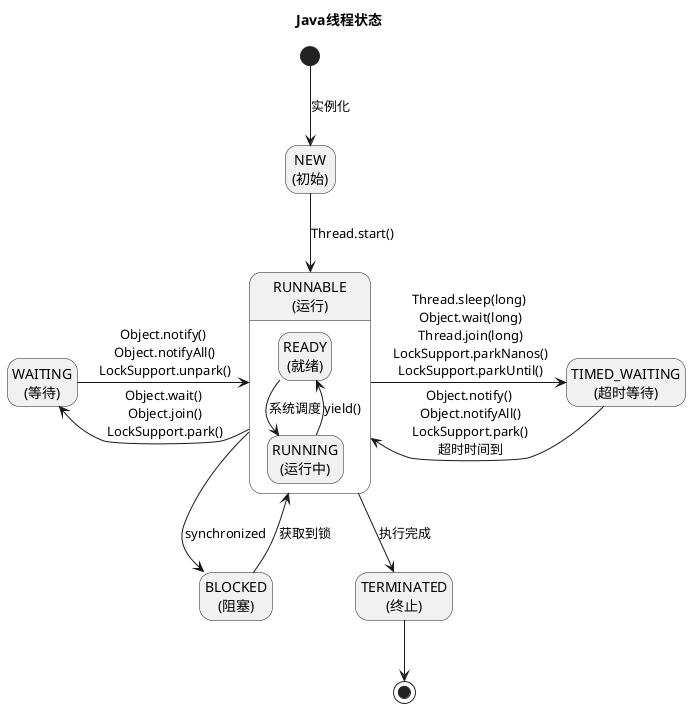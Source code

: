 @startuml
hide empty description

title Java线程状态

'初始状态
state "NEW\n(初始)" as NEW

'Java运行状态包括操作系统的就绪和运行两种状态
state "RUNNABLE\n(运行)" as RUNNABLE {
    state "READY\n(就绪)" as READY
    state "RUNNING\n(运行中)" as RUNNING

    READY -down-> RUNNING : 系统调度
    RUNNING -up-> READY : yield()
}

'等待状态
state "WAITING\n(等待)" as WAITING

'超时等待状态
state "TIMED_WAITING\n(超时等待)" as TIMED_WAITING

'阻塞状态
state "BLOCKED\n(阻塞)" as BLOCKED

'终止状态
state "TERMINATED\n(终止)" as TERMINATED

[*] -down-> NEW : 实例化
NEW -down-> RUNNABLE : Thread.start()

RUNNABLE -left-> WAITING : Object.wait()\n Object.join()\n LockSupport.park()
WAITING -right-> RUNNABLE : Object.notify()\n Object.notifyAll()\n LockSupport.unpark()

RUNNABLE -right-> TIMED_WAITING : Thread.sleep(long)\n Object.wait(long)\n Thread.join(long)\n LockSupport.parkNanos()\n LockSupport.parkUntil()
TIMED_WAITING -left-> RUNNABLE : Object.notify()\n Object.notifyAll()\n LockSupport.park()\n 超时时间到

RUNNABLE -down-> BLOCKED : synchronized
BLOCKED -up-> RUNNABLE : 获取到锁

RUNNABLE -down-> TERMINATED : 执行完成

TERMINATED -down-> [*]

@enduml